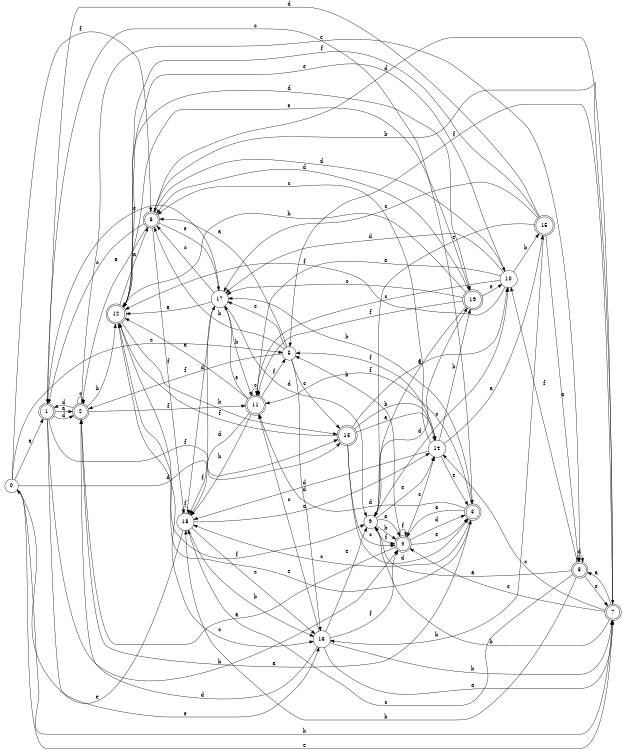 digraph n16_3 {
__start0 [label="" shape="none"];

rankdir=LR;
size="8,5";

s0 [style="filled", color="black", fillcolor="white" shape="circle", label="0"];
s1 [style="rounded,filled", color="black", fillcolor="white" shape="doublecircle", label="1"];
s2 [style="rounded,filled", color="black", fillcolor="white" shape="doublecircle", label="2"];
s3 [style="rounded,filled", color="black", fillcolor="white" shape="doublecircle", label="3"];
s4 [style="rounded,filled", color="black", fillcolor="white" shape="doublecircle", label="4"];
s5 [style="filled", color="black", fillcolor="white" shape="circle", label="5"];
s6 [style="rounded,filled", color="black", fillcolor="white" shape="doublecircle", label="6"];
s7 [style="rounded,filled", color="black", fillcolor="white" shape="doublecircle", label="7"];
s8 [style="rounded,filled", color="black", fillcolor="white" shape="doublecircle", label="8"];
s9 [style="filled", color="black", fillcolor="white" shape="circle", label="9"];
s10 [style="filled", color="black", fillcolor="white" shape="circle", label="10"];
s11 [style="rounded,filled", color="black", fillcolor="white" shape="doublecircle", label="11"];
s12 [style="rounded,filled", color="black", fillcolor="white" shape="doublecircle", label="12"];
s13 [style="rounded,filled", color="black", fillcolor="white" shape="doublecircle", label="13"];
s14 [style="filled", color="black", fillcolor="white" shape="circle", label="14"];
s15 [style="rounded,filled", color="black", fillcolor="white" shape="doublecircle", label="15"];
s16 [style="filled", color="black", fillcolor="white" shape="circle", label="16"];
s17 [style="filled", color="black", fillcolor="white" shape="circle", label="17"];
s18 [style="filled", color="black", fillcolor="white" shape="circle", label="18"];
s19 [style="rounded,filled", color="black", fillcolor="white" shape="doublecircle", label="19"];
s0 -> s1 [label="a"];
s0 -> s7 [label="b"];
s0 -> s5 [label="c"];
s0 -> s13 [label="d"];
s0 -> s7 [label="e"];
s0 -> s6 [label="f"];
s1 -> s2 [label="a"];
s1 -> s4 [label="b"];
s1 -> s3 [label="c"];
s1 -> s2 [label="d"];
s1 -> s16 [label="e"];
s1 -> s13 [label="f"];
s2 -> s3 [label="a"];
s2 -> s12 [label="b"];
s2 -> s2 [label="c"];
s2 -> s1 [label="d"];
s2 -> s8 [label="e"];
s2 -> s11 [label="f"];
s3 -> s4 [label="a"];
s3 -> s17 [label="b"];
s3 -> s18 [label="c"];
s3 -> s11 [label="d"];
s3 -> s12 [label="e"];
s3 -> s11 [label="f"];
s4 -> s2 [label="a"];
s4 -> s5 [label="b"];
s4 -> s14 [label="c"];
s4 -> s3 [label="d"];
s4 -> s3 [label="e"];
s4 -> s4 [label="f"];
s5 -> s6 [label="a"];
s5 -> s6 [label="b"];
s5 -> s13 [label="c"];
s5 -> s16 [label="d"];
s5 -> s17 [label="e"];
s5 -> s2 [label="f"];
s6 -> s2 [label="a"];
s6 -> s7 [label="b"];
s6 -> s1 [label="c"];
s6 -> s10 [label="d"];
s6 -> s17 [label="e"];
s6 -> s18 [label="f"];
s7 -> s8 [label="a"];
s7 -> s9 [label="b"];
s7 -> s14 [label="c"];
s7 -> s6 [label="d"];
s7 -> s4 [label="e"];
s7 -> s5 [label="f"];
s8 -> s9 [label="a"];
s8 -> s18 [label="b"];
s8 -> s18 [label="c"];
s8 -> s8 [label="d"];
s8 -> s7 [label="e"];
s8 -> s10 [label="f"];
s9 -> s4 [label="a"];
s9 -> s4 [label="b"];
s9 -> s10 [label="c"];
s9 -> s19 [label="d"];
s9 -> s14 [label="e"];
s9 -> s4 [label="f"];
s10 -> s11 [label="a"];
s10 -> s15 [label="b"];
s10 -> s11 [label="c"];
s10 -> s17 [label="d"];
s10 -> s12 [label="e"];
s10 -> s12 [label="f"];
s11 -> s12 [label="a"];
s11 -> s18 [label="b"];
s11 -> s11 [label="c"];
s11 -> s18 [label="d"];
s11 -> s17 [label="e"];
s11 -> s5 [label="f"];
s12 -> s6 [label="a"];
s12 -> s13 [label="b"];
s12 -> s16 [label="c"];
s12 -> s19 [label="d"];
s12 -> s19 [label="e"];
s12 -> s9 [label="f"];
s13 -> s14 [label="a"];
s13 -> s14 [label="b"];
s13 -> s4 [label="c"];
s13 -> s3 [label="d"];
s13 -> s10 [label="e"];
s13 -> s12 [label="f"];
s14 -> s15 [label="a"];
s14 -> s19 [label="b"];
s14 -> s6 [label="c"];
s14 -> s18 [label="d"];
s14 -> s3 [label="e"];
s14 -> s5 [label="f"];
s15 -> s8 [label="a"];
s15 -> s16 [label="b"];
s15 -> s17 [label="c"];
s15 -> s1 [label="d"];
s15 -> s9 [label="e"];
s15 -> s12 [label="f"];
s16 -> s7 [label="a"];
s16 -> s7 [label="b"];
s16 -> s11 [label="c"];
s16 -> s2 [label="d"];
s16 -> s9 [label="e"];
s16 -> s4 [label="f"];
s17 -> s12 [label="a"];
s17 -> s11 [label="b"];
s17 -> s6 [label="c"];
s17 -> s9 [label="d"];
s17 -> s1 [label="e"];
s17 -> s18 [label="f"];
s18 -> s14 [label="a"];
s18 -> s16 [label="b"];
s18 -> s16 [label="c"];
s18 -> s17 [label="d"];
s18 -> s0 [label="e"];
s18 -> s18 [label="f"];
s19 -> s9 [label="a"];
s19 -> s12 [label="b"];
s19 -> s17 [label="c"];
s19 -> s6 [label="d"];
s19 -> s10 [label="e"];
s19 -> s11 [label="f"];

}